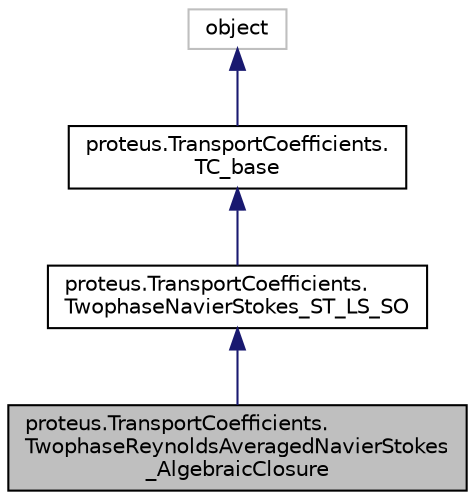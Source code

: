 digraph "proteus.TransportCoefficients.TwophaseReynoldsAveragedNavierStokes_AlgebraicClosure"
{
 // LATEX_PDF_SIZE
  edge [fontname="Helvetica",fontsize="10",labelfontname="Helvetica",labelfontsize="10"];
  node [fontname="Helvetica",fontsize="10",shape=record];
  Node1 [label="proteus.TransportCoefficients.\lTwophaseReynoldsAveragedNavierStokes\l_AlgebraicClosure",height=0.2,width=0.4,color="black", fillcolor="grey75", style="filled", fontcolor="black",tooltip=" "];
  Node2 -> Node1 [dir="back",color="midnightblue",fontsize="10",style="solid",fontname="Helvetica"];
  Node2 [label="proteus.TransportCoefficients.\lTwophaseNavierStokes_ST_LS_SO",height=0.2,width=0.4,color="black", fillcolor="white", style="filled",URL="$df/dea/classproteus_1_1TransportCoefficients_1_1TwophaseNavierStokes__ST__LS__SO.html",tooltip="Two-phase, Incompressible Navier-Stokes equations (level-set formulation)"];
  Node3 -> Node2 [dir="back",color="midnightblue",fontsize="10",style="solid",fontname="Helvetica"];
  Node3 [label="proteus.TransportCoefficients.\lTC_base",height=0.2,width=0.4,color="black", fillcolor="white", style="filled",URL="$d1/d7a/classproteus_1_1TransportCoefficients_1_1TC__base.html",tooltip="Base class for transport coefficients classes."];
  Node4 -> Node3 [dir="back",color="midnightblue",fontsize="10",style="solid",fontname="Helvetica"];
  Node4 [label="object",height=0.2,width=0.4,color="grey75", fillcolor="white", style="filled",tooltip=" "];
}
